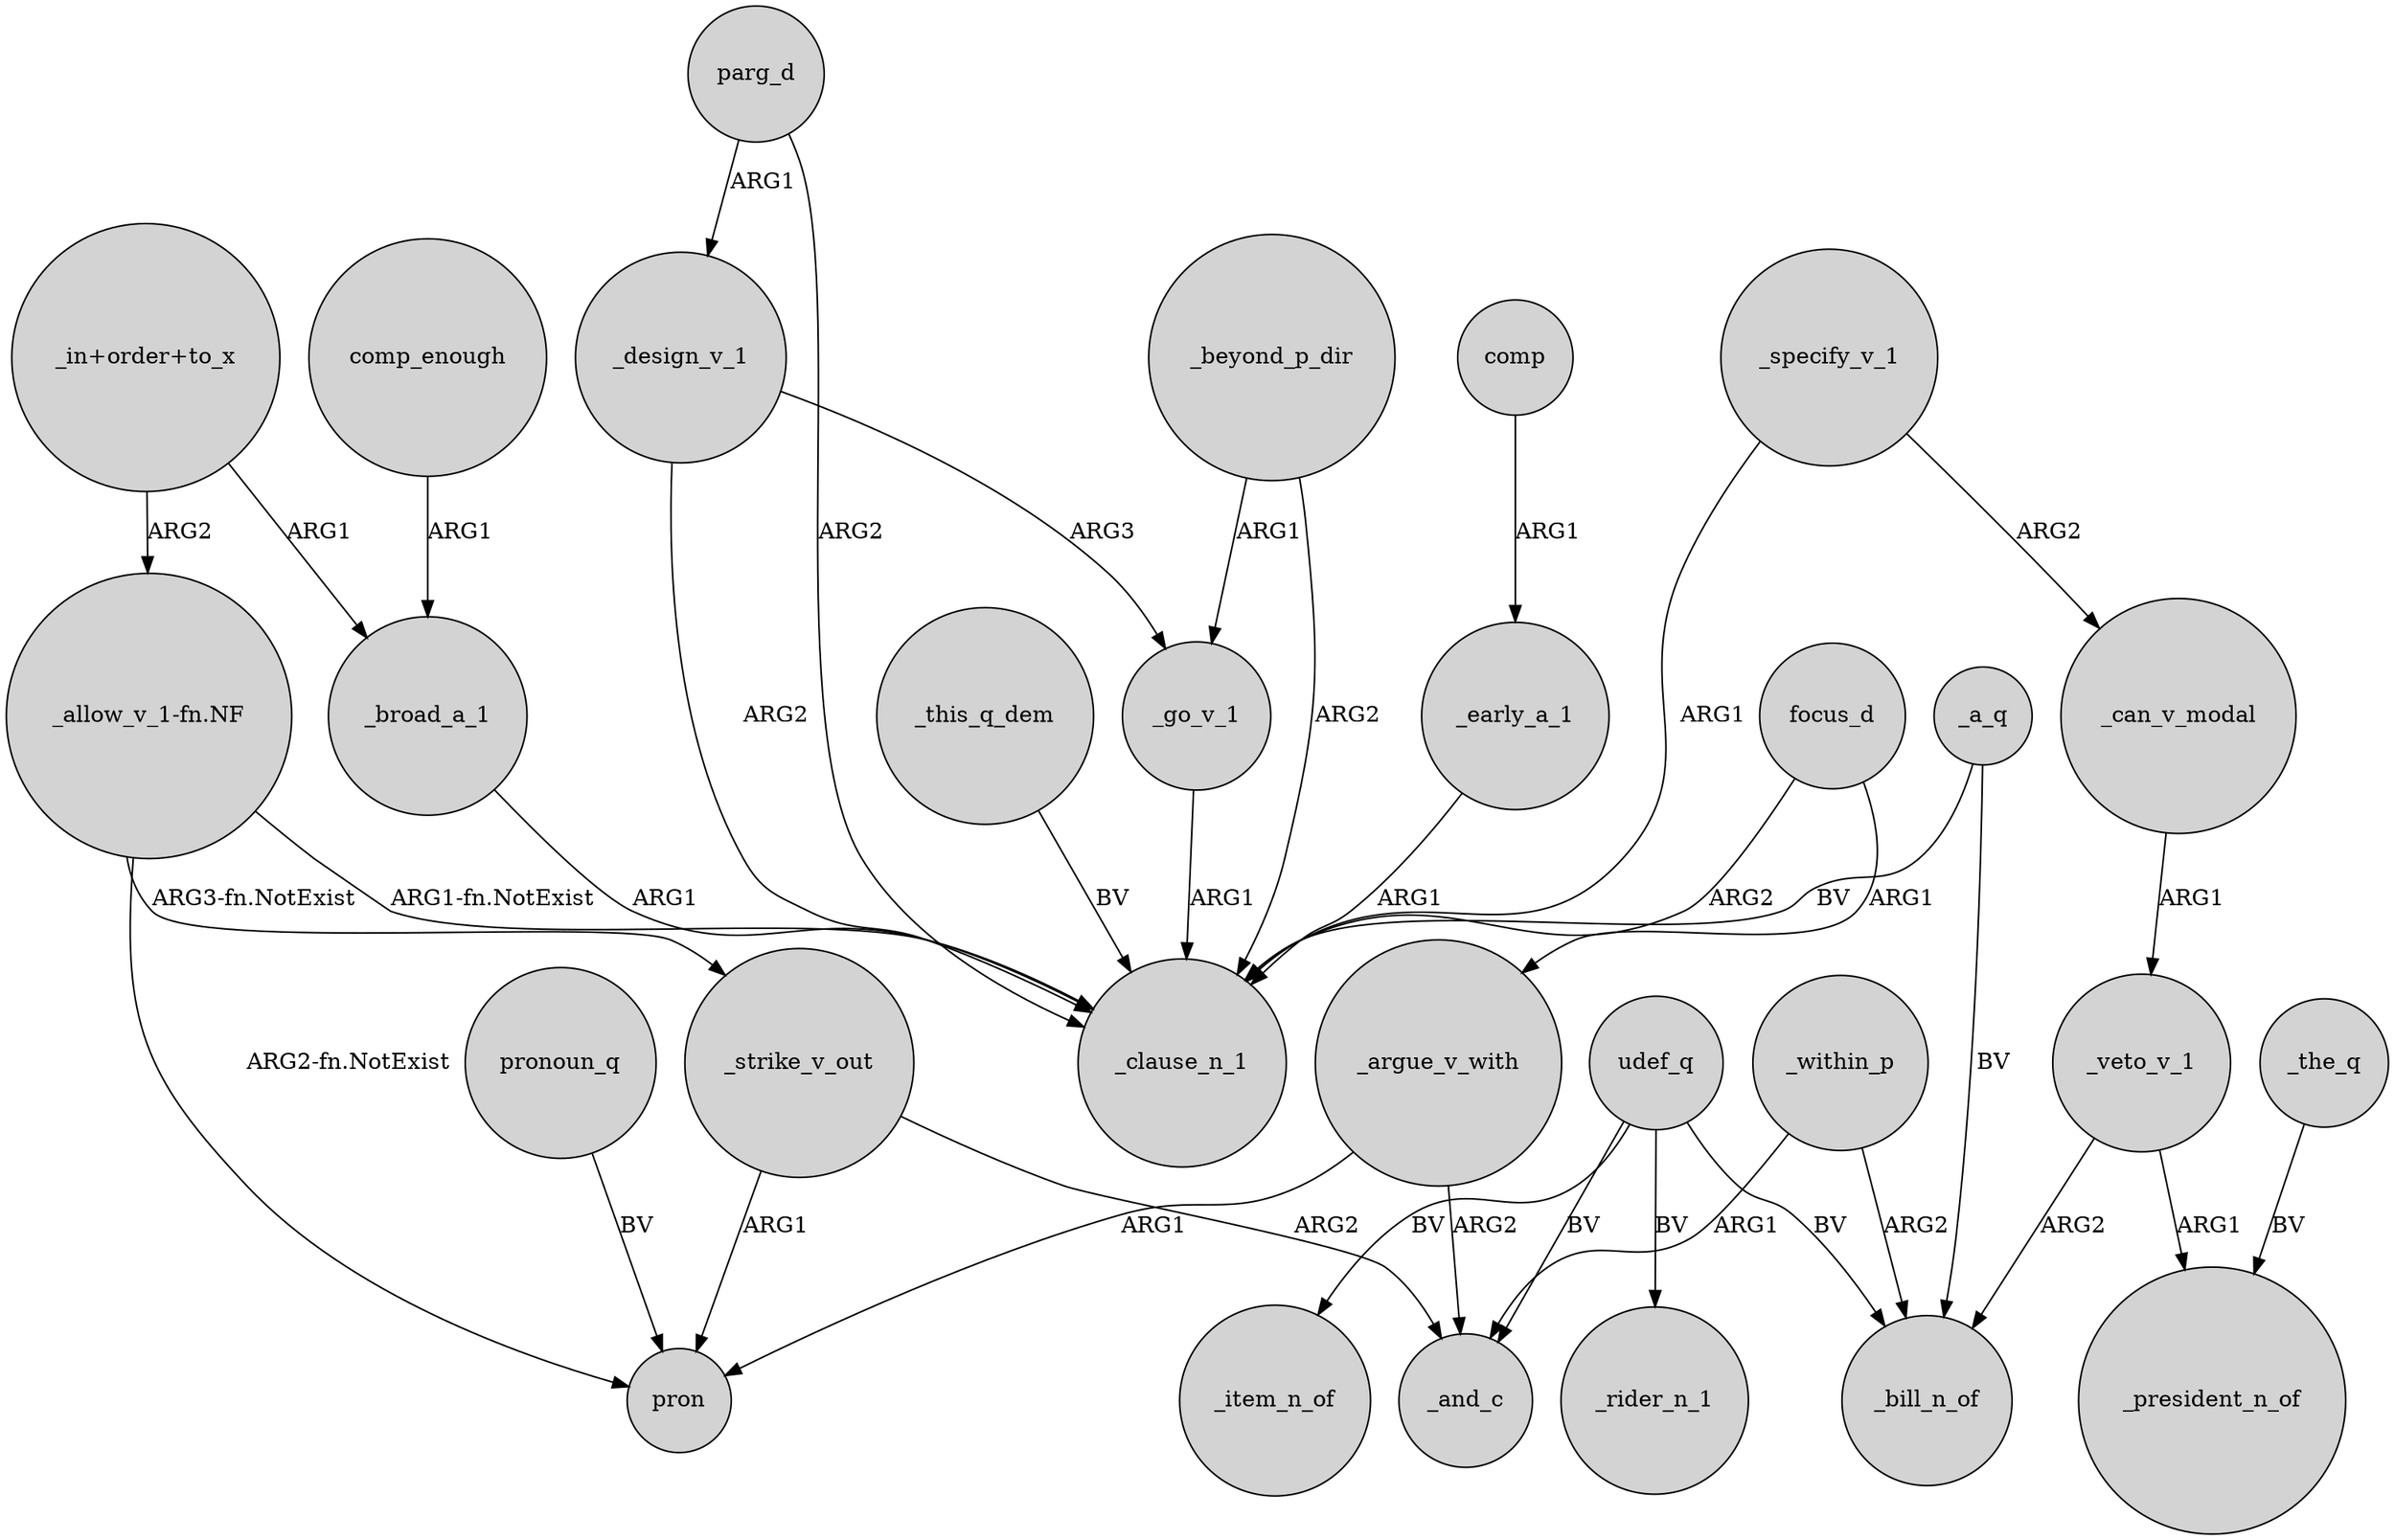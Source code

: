 digraph {
	node [shape=circle style=filled]
	_beyond_p_dir -> _go_v_1 [label=ARG1]
	_strike_v_out -> pron [label=ARG1]
	focus_d -> _argue_v_with [label=ARG1]
	focus_d -> _clause_n_1 [label=ARG2]
	_a_q -> _bill_n_of [label=BV]
	_design_v_1 -> _go_v_1 [label=ARG3]
	_go_v_1 -> _clause_n_1 [label=ARG1]
	_broad_a_1 -> _clause_n_1 [label=ARG1]
	udef_q -> _bill_n_of [label=BV]
	_strike_v_out -> _and_c [label=ARG2]
	_specify_v_1 -> _clause_n_1 [label=ARG1]
	comp_enough -> _broad_a_1 [label=ARG1]
	parg_d -> _clause_n_1 [label=ARG2]
	"_in+order+to_x" -> _broad_a_1 [label=ARG1]
	_argue_v_with -> pron [label=ARG1]
	pronoun_q -> pron [label=BV]
	"_in+order+to_x" -> "_allow_v_1-fn.NF" [label=ARG2]
	_beyond_p_dir -> _clause_n_1 [label=ARG2]
	udef_q -> _item_n_of [label=BV]
	"_allow_v_1-fn.NF" -> _clause_n_1 [label="ARG1-fn.NotExist"]
	"_allow_v_1-fn.NF" -> pron [label="ARG2-fn.NotExist"]
	_a_q -> _clause_n_1 [label=BV]
	_the_q -> _president_n_of [label=BV]
	_can_v_modal -> _veto_v_1 [label=ARG1]
	parg_d -> _design_v_1 [label=ARG1]
	_this_q_dem -> _clause_n_1 [label=BV]
	_within_p -> _and_c [label=ARG1]
	_early_a_1 -> _clause_n_1 [label=ARG1]
	_argue_v_with -> _and_c [label=ARG2]
	_design_v_1 -> _clause_n_1 [label=ARG2]
	_within_p -> _bill_n_of [label=ARG2]
	udef_q -> _and_c [label=BV]
	"_allow_v_1-fn.NF" -> _strike_v_out [label="ARG3-fn.NotExist"]
	_veto_v_1 -> _president_n_of [label=ARG1]
	_veto_v_1 -> _bill_n_of [label=ARG2]
	comp -> _early_a_1 [label=ARG1]
	udef_q -> _rider_n_1 [label=BV]
	_specify_v_1 -> _can_v_modal [label=ARG2]
}
